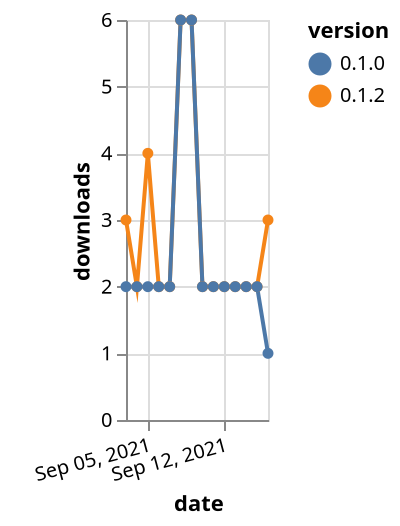 {"$schema": "https://vega.github.io/schema/vega-lite/v5.json", "description": "A simple bar chart with embedded data.", "data": {"values": [{"date": "2021-09-03", "total": 1727, "delta": 3, "version": "0.1.2"}, {"date": "2021-09-04", "total": 1729, "delta": 2, "version": "0.1.2"}, {"date": "2021-09-05", "total": 1733, "delta": 4, "version": "0.1.2"}, {"date": "2021-09-06", "total": 1735, "delta": 2, "version": "0.1.2"}, {"date": "2021-09-07", "total": 1737, "delta": 2, "version": "0.1.2"}, {"date": "2021-09-08", "total": 1743, "delta": 6, "version": "0.1.2"}, {"date": "2021-09-09", "total": 1749, "delta": 6, "version": "0.1.2"}, {"date": "2021-09-10", "total": 1751, "delta": 2, "version": "0.1.2"}, {"date": "2021-09-11", "total": 1753, "delta": 2, "version": "0.1.2"}, {"date": "2021-09-12", "total": 1755, "delta": 2, "version": "0.1.2"}, {"date": "2021-09-13", "total": 1757, "delta": 2, "version": "0.1.2"}, {"date": "2021-09-14", "total": 1759, "delta": 2, "version": "0.1.2"}, {"date": "2021-09-15", "total": 1761, "delta": 2, "version": "0.1.2"}, {"date": "2021-09-16", "total": 1764, "delta": 3, "version": "0.1.2"}, {"date": "2021-09-03", "total": 2766, "delta": 2, "version": "0.1.0"}, {"date": "2021-09-04", "total": 2768, "delta": 2, "version": "0.1.0"}, {"date": "2021-09-05", "total": 2770, "delta": 2, "version": "0.1.0"}, {"date": "2021-09-06", "total": 2772, "delta": 2, "version": "0.1.0"}, {"date": "2021-09-07", "total": 2774, "delta": 2, "version": "0.1.0"}, {"date": "2021-09-08", "total": 2780, "delta": 6, "version": "0.1.0"}, {"date": "2021-09-09", "total": 2786, "delta": 6, "version": "0.1.0"}, {"date": "2021-09-10", "total": 2788, "delta": 2, "version": "0.1.0"}, {"date": "2021-09-11", "total": 2790, "delta": 2, "version": "0.1.0"}, {"date": "2021-09-12", "total": 2792, "delta": 2, "version": "0.1.0"}, {"date": "2021-09-13", "total": 2794, "delta": 2, "version": "0.1.0"}, {"date": "2021-09-14", "total": 2796, "delta": 2, "version": "0.1.0"}, {"date": "2021-09-15", "total": 2798, "delta": 2, "version": "0.1.0"}, {"date": "2021-09-16", "total": 2799, "delta": 1, "version": "0.1.0"}]}, "width": "container", "mark": {"type": "line", "point": {"filled": true}}, "encoding": {"x": {"field": "date", "type": "temporal", "timeUnit": "yearmonthdate", "title": "date", "axis": {"labelAngle": -15}}, "y": {"field": "delta", "type": "quantitative", "title": "downloads"}, "color": {"field": "version", "type": "nominal"}, "tooltip": {"field": "delta"}}}